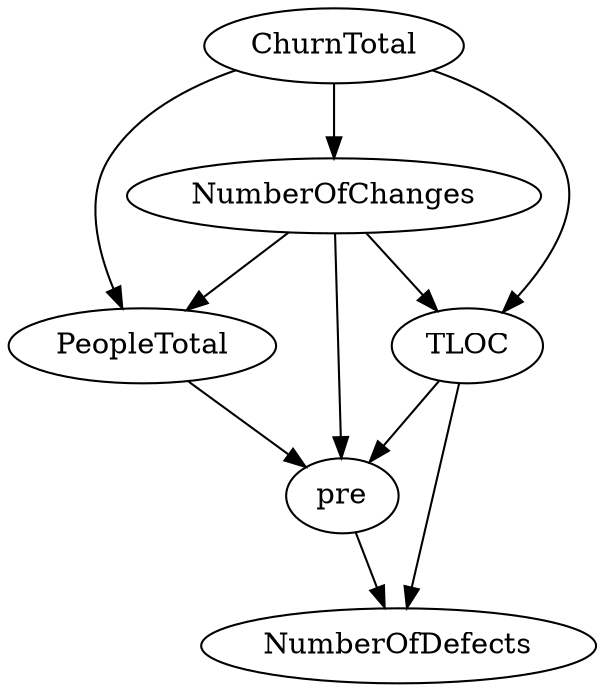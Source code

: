 digraph {
   PeopleTotal;
   NumberOfChanges;
   ChurnTotal;
   TLOC;
   pre;
   NumberOfDefects;
   PeopleTotal -> pre;
   NumberOfChanges -> PeopleTotal;
   NumberOfChanges -> TLOC;
   NumberOfChanges -> pre;
   ChurnTotal -> PeopleTotal;
   ChurnTotal -> NumberOfChanges;
   ChurnTotal -> TLOC;
   TLOC -> pre;
   TLOC -> NumberOfDefects;
   pre -> NumberOfDefects;
}
